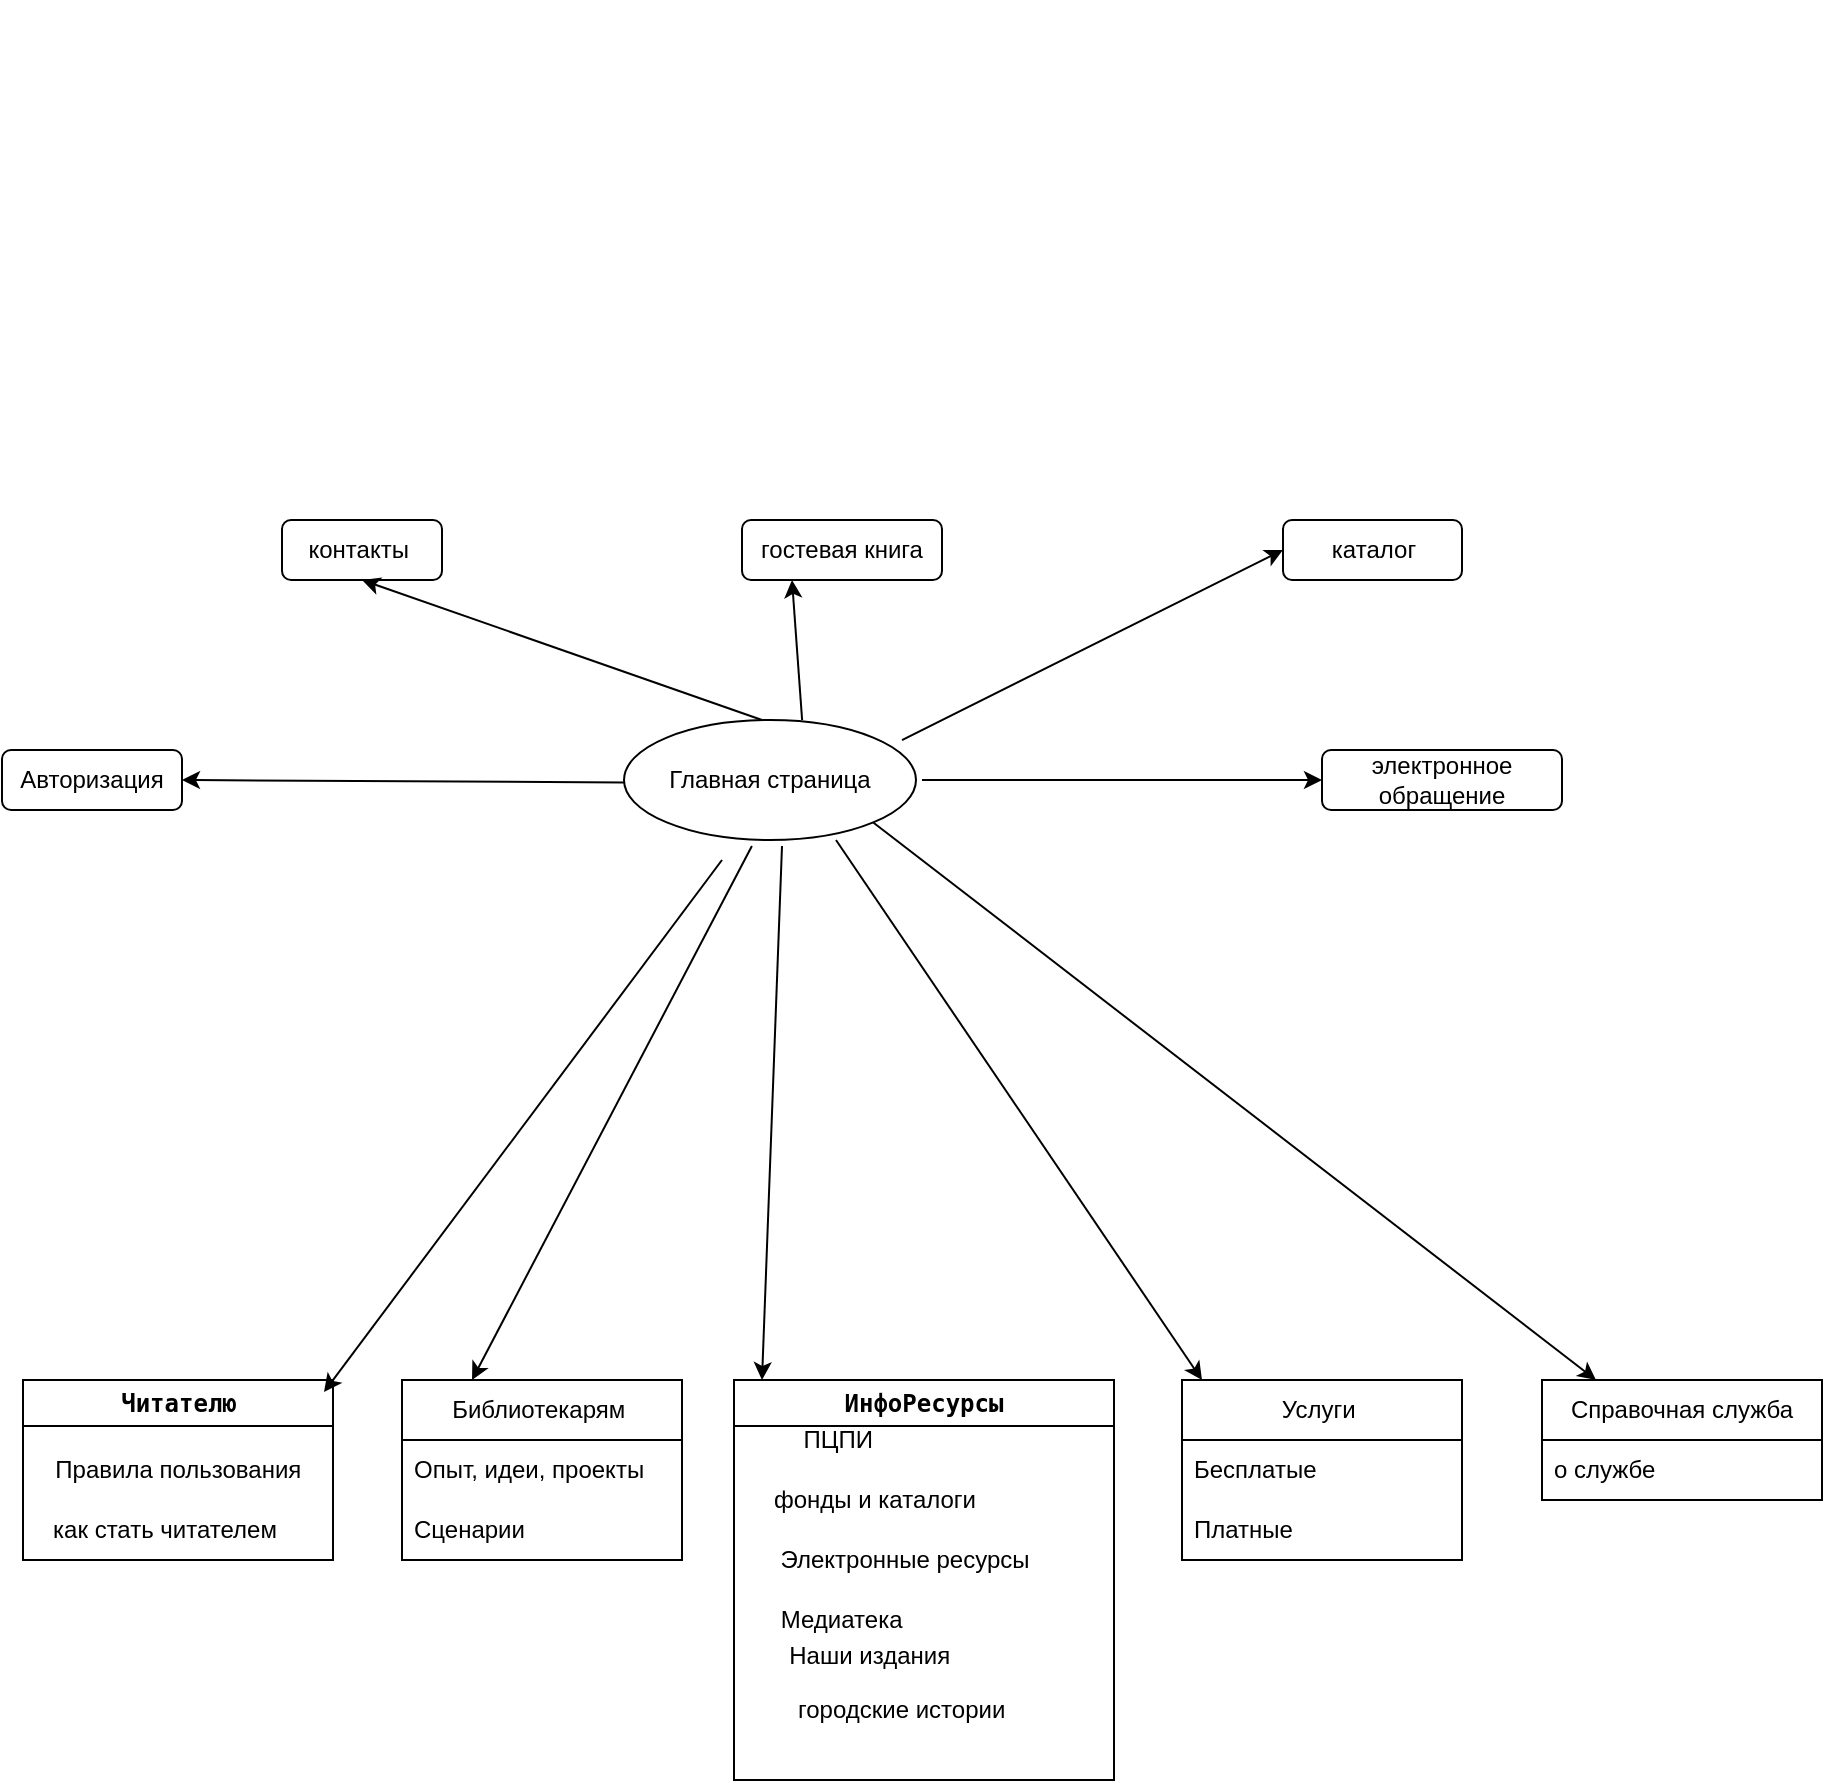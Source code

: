 <mxfile version="22.0.5" type="device">
  <diagram name="Страница — 1" id="V0PePd5dMTHAmBNz2qRy">
    <mxGraphModel dx="1434" dy="1959" grid="1" gridSize="10" guides="1" tooltips="1" connect="1" arrows="1" fold="1" page="1" pageScale="1" pageWidth="827" pageHeight="1169" math="0" shadow="0">
      <root>
        <mxCell id="0" />
        <mxCell id="1" parent="0" />
        <mxCell id="4dfMgoL2NVqbDen_ZrTw-21" value="Библиотекарям&amp;nbsp;" style="swimlane;fontStyle=0;childLayout=stackLayout;horizontal=1;startSize=30;horizontalStack=0;resizeParent=1;resizeParentMax=0;resizeLast=0;collapsible=1;marginBottom=0;whiteSpace=wrap;html=1;" vertex="1" parent="1">
          <mxGeometry x="230" width="140" height="90" as="geometry" />
        </mxCell>
        <mxCell id="4dfMgoL2NVqbDen_ZrTw-22" value="Опыт, идеи, проекты" style="text;strokeColor=none;fillColor=none;align=left;verticalAlign=middle;spacingLeft=4;spacingRight=4;overflow=hidden;points=[[0,0.5],[1,0.5]];portConstraint=eastwest;rotatable=0;whiteSpace=wrap;html=1;" vertex="1" parent="4dfMgoL2NVqbDen_ZrTw-21">
          <mxGeometry y="30" width="140" height="30" as="geometry" />
        </mxCell>
        <mxCell id="4dfMgoL2NVqbDen_ZrTw-23" value="Сценарии" style="text;strokeColor=none;fillColor=none;align=left;verticalAlign=middle;spacingLeft=4;spacingRight=4;overflow=hidden;points=[[0,0.5],[1,0.5]];portConstraint=eastwest;rotatable=0;whiteSpace=wrap;html=1;" vertex="1" parent="4dfMgoL2NVqbDen_ZrTw-21">
          <mxGeometry y="60" width="140" height="30" as="geometry" />
        </mxCell>
        <mxCell id="4dfMgoL2NVqbDen_ZrTw-34" value="&lt;pre&gt;Читателю&lt;/pre&gt;" style="swimlane;whiteSpace=wrap;html=1;" vertex="1" parent="1">
          <mxGeometry x="40.5" width="155" height="90" as="geometry" />
        </mxCell>
        <mxCell id="4dfMgoL2NVqbDen_ZrTw-37" value="как стать читателем" style="text;html=1;align=center;verticalAlign=middle;resizable=0;points=[];autosize=1;strokeColor=none;fillColor=none;" vertex="1" parent="4dfMgoL2NVqbDen_ZrTw-34">
          <mxGeometry y="60" width="140" height="30" as="geometry" />
        </mxCell>
        <mxCell id="4dfMgoL2NVqbDen_ZrTw-35" value="Правила пользования&amp;nbsp;&amp;nbsp;" style="text;html=1;align=center;verticalAlign=middle;resizable=0;points=[];autosize=1;strokeColor=none;fillColor=none;" vertex="1" parent="4dfMgoL2NVqbDen_ZrTw-34">
          <mxGeometry x="5" y="30" width="150" height="30" as="geometry" />
        </mxCell>
        <mxCell id="4dfMgoL2NVqbDen_ZrTw-47" value="Услуги&amp;nbsp;" style="swimlane;fontStyle=0;childLayout=stackLayout;horizontal=1;startSize=30;horizontalStack=0;resizeParent=1;resizeParentMax=0;resizeLast=0;collapsible=1;marginBottom=0;whiteSpace=wrap;html=1;" vertex="1" parent="1">
          <mxGeometry x="620" width="140" height="90" as="geometry" />
        </mxCell>
        <mxCell id="4dfMgoL2NVqbDen_ZrTw-48" value="Бесплатые" style="text;strokeColor=none;fillColor=none;align=left;verticalAlign=middle;spacingLeft=4;spacingRight=4;overflow=hidden;points=[[0,0.5],[1,0.5]];portConstraint=eastwest;rotatable=0;whiteSpace=wrap;html=1;" vertex="1" parent="4dfMgoL2NVqbDen_ZrTw-47">
          <mxGeometry y="30" width="140" height="30" as="geometry" />
        </mxCell>
        <mxCell id="4dfMgoL2NVqbDen_ZrTw-49" value="Платные&amp;nbsp;" style="text;strokeColor=none;fillColor=none;align=left;verticalAlign=middle;spacingLeft=4;spacingRight=4;overflow=hidden;points=[[0,0.5],[1,0.5]];portConstraint=eastwest;rotatable=0;whiteSpace=wrap;html=1;" vertex="1" parent="4dfMgoL2NVqbDen_ZrTw-47">
          <mxGeometry y="60" width="140" height="30" as="geometry" />
        </mxCell>
        <mxCell id="4dfMgoL2NVqbDen_ZrTw-38" value="&lt;pre&gt;ИнфоРесурсы&lt;/pre&gt;" style="swimlane;whiteSpace=wrap;html=1;container=0;" vertex="1" parent="1">
          <mxGeometry x="396" width="190" height="200" as="geometry" />
        </mxCell>
        <mxCell id="4dfMgoL2NVqbDen_ZrTw-44" value="&amp;nbsp; &amp;nbsp; &amp;nbsp; &amp;nbsp; &amp;nbsp; &amp;nbsp; &amp;nbsp; &amp;nbsp; &amp;nbsp; &amp;nbsp; &amp;nbsp;Наши издания&amp;nbsp;" style="text;html=1;align=center;verticalAlign=middle;resizable=0;points=[];autosize=1;strokeColor=none;fillColor=none;" vertex="1" parent="4dfMgoL2NVqbDen_ZrTw-38">
          <mxGeometry x="-56" y="123" width="180" height="30" as="geometry" />
        </mxCell>
        <mxCell id="4dfMgoL2NVqbDen_ZrTw-45" value="Медиатека&amp;nbsp;" style="text;html=1;align=center;verticalAlign=middle;resizable=0;points=[];autosize=1;strokeColor=none;fillColor=none;container=0;" vertex="1" parent="4dfMgoL2NVqbDen_ZrTw-38">
          <mxGeometry x="10" y="105" width="90" height="30" as="geometry" />
        </mxCell>
        <mxCell id="4dfMgoL2NVqbDen_ZrTw-40" value="&amp;nbsp;ПЦПИ" style="text;html=1;align=center;verticalAlign=middle;resizable=0;points=[];autosize=1;strokeColor=none;fillColor=none;container=0;" vertex="1" parent="4dfMgoL2NVqbDen_ZrTw-38">
          <mxGeometry x="20" y="15" width="60" height="30" as="geometry" />
        </mxCell>
        <mxCell id="4dfMgoL2NVqbDen_ZrTw-43" value="Электронные ресурсы" style="text;html=1;align=center;verticalAlign=middle;resizable=0;points=[];autosize=1;strokeColor=none;fillColor=none;container=0;" vertex="1" parent="4dfMgoL2NVqbDen_ZrTw-38">
          <mxGeometry x="10" y="75" width="150" height="30" as="geometry" />
        </mxCell>
        <mxCell id="4dfMgoL2NVqbDen_ZrTw-46" value="городские истории&amp;nbsp;" style="text;html=1;align=center;verticalAlign=middle;resizable=0;points=[];autosize=1;strokeColor=none;fillColor=none;container=0;" vertex="1" parent="4dfMgoL2NVqbDen_ZrTw-38">
          <mxGeometry x="20" y="150" width="130" height="30" as="geometry" />
        </mxCell>
        <mxCell id="4dfMgoL2NVqbDen_ZrTw-42" value="фонды и каталоги" style="text;html=1;align=center;verticalAlign=middle;resizable=0;points=[];autosize=1;strokeColor=none;fillColor=none;" vertex="1" parent="4dfMgoL2NVqbDen_ZrTw-38">
          <mxGeometry x="10" y="45" width="120" height="30" as="geometry" />
        </mxCell>
        <mxCell id="4dfMgoL2NVqbDen_ZrTw-63" value="Справочная служба" style="swimlane;fontStyle=0;childLayout=stackLayout;horizontal=1;startSize=30;horizontalStack=0;resizeParent=1;resizeParentMax=0;resizeLast=0;collapsible=1;marginBottom=0;whiteSpace=wrap;html=1;" vertex="1" parent="1">
          <mxGeometry x="800" width="140" height="60" as="geometry" />
        </mxCell>
        <mxCell id="4dfMgoL2NVqbDen_ZrTw-64" value="о службе&amp;nbsp;" style="text;strokeColor=none;fillColor=none;align=left;verticalAlign=middle;spacingLeft=4;spacingRight=4;overflow=hidden;points=[[0,0.5],[1,0.5]];portConstraint=eastwest;rotatable=0;whiteSpace=wrap;html=1;" vertex="1" parent="4dfMgoL2NVqbDen_ZrTw-63">
          <mxGeometry y="30" width="140" height="30" as="geometry" />
        </mxCell>
        <mxCell id="4dfMgoL2NVqbDen_ZrTw-96" value="" style="group" vertex="1" connectable="0" parent="1">
          <mxGeometry x="30" y="-690" width="670" height="90" as="geometry" />
        </mxCell>
        <mxCell id="4dfMgoL2NVqbDen_ZrTw-67" value="контакты&amp;nbsp;" style="rounded=1;whiteSpace=wrap;html=1;" vertex="1" parent="4dfMgoL2NVqbDen_ZrTw-96">
          <mxGeometry x="140" y="260" width="80" height="30" as="geometry" />
        </mxCell>
        <mxCell id="4dfMgoL2NVqbDen_ZrTw-16" value="электронное обращение" style="rounded=1;whiteSpace=wrap;html=1;" vertex="1" parent="1">
          <mxGeometry x="690" y="-315" width="120" height="30" as="geometry" />
        </mxCell>
        <mxCell id="4dfMgoL2NVqbDen_ZrTw-68" value="гостевая книга" style="rounded=1;whiteSpace=wrap;html=1;" vertex="1" parent="1">
          <mxGeometry x="400" y="-430" width="100" height="30" as="geometry" />
        </mxCell>
        <mxCell id="4dfMgoL2NVqbDen_ZrTw-1" value="&lt;font style=&quot;vertical-align: inherit;&quot;&gt;&lt;font style=&quot;vertical-align: inherit;&quot;&gt;Главная страница&lt;/font&gt;&lt;/font&gt;" style="ellipse;whiteSpace=wrap;html=1;" vertex="1" parent="1">
          <mxGeometry x="341" y="-330" width="146" height="60" as="geometry" />
        </mxCell>
        <mxCell id="4dfMgoL2NVqbDen_ZrTw-98" value="" style="endArrow=classic;html=1;rounded=0;exitX=0.034;exitY=0.667;exitDx=0;exitDy=0;exitPerimeter=0;entryX=1;entryY=0.5;entryDx=0;entryDy=0;" edge="1" parent="1" target="4dfMgoL2NVqbDen_ZrTw-84">
          <mxGeometry width="50" height="50" relative="1" as="geometry">
            <mxPoint x="341.004" y="-298.74" as="sourcePoint" />
            <mxPoint x="125.54" y="-301.26" as="targetPoint" />
          </mxGeometry>
        </mxCell>
        <mxCell id="4dfMgoL2NVqbDen_ZrTw-99" value="" style="endArrow=classic;html=1;rounded=0;exitX=0.438;exitY=1.05;exitDx=0;exitDy=0;exitPerimeter=0;entryX=0.25;entryY=0;entryDx=0;entryDy=0;" edge="1" parent="1" source="4dfMgoL2NVqbDen_ZrTw-1" target="4dfMgoL2NVqbDen_ZrTw-21">
          <mxGeometry width="50" height="50" relative="1" as="geometry">
            <mxPoint x="390" y="-260" as="sourcePoint" />
            <mxPoint x="193" y="6" as="targetPoint" />
          </mxGeometry>
        </mxCell>
        <mxCell id="4dfMgoL2NVqbDen_ZrTw-100" value="" style="endArrow=classic;html=1;rounded=0;entryX=0.25;entryY=0;entryDx=0;entryDy=0;" edge="1" parent="1">
          <mxGeometry width="50" height="50" relative="1" as="geometry">
            <mxPoint x="420" y="-267" as="sourcePoint" />
            <mxPoint x="410" as="targetPoint" />
          </mxGeometry>
        </mxCell>
        <mxCell id="4dfMgoL2NVqbDen_ZrTw-101" value="" style="endArrow=classic;html=1;rounded=0;entryX=0.25;entryY=0;entryDx=0;entryDy=0;exitX=0.726;exitY=1;exitDx=0;exitDy=0;exitPerimeter=0;" edge="1" parent="1" source="4dfMgoL2NVqbDen_ZrTw-1">
          <mxGeometry width="50" height="50" relative="1" as="geometry">
            <mxPoint x="640" y="-267" as="sourcePoint" />
            <mxPoint x="630" as="targetPoint" />
          </mxGeometry>
        </mxCell>
        <mxCell id="4dfMgoL2NVqbDen_ZrTw-102" value="" style="endArrow=classic;html=1;rounded=0;entryX=0.25;entryY=0;entryDx=0;entryDy=0;exitX=1;exitY=1;exitDx=0;exitDy=0;" edge="1" parent="1" source="4dfMgoL2NVqbDen_ZrTw-1">
          <mxGeometry width="50" height="50" relative="1" as="geometry">
            <mxPoint x="644" y="-270" as="sourcePoint" />
            <mxPoint x="827" as="targetPoint" />
          </mxGeometry>
        </mxCell>
        <mxCell id="4dfMgoL2NVqbDen_ZrTw-108" value="каталог" style="rounded=1;whiteSpace=wrap;html=1;" vertex="1" parent="1">
          <mxGeometry x="670.5" y="-430" width="89.5" height="30" as="geometry" />
        </mxCell>
        <mxCell id="4dfMgoL2NVqbDen_ZrTw-114" value="" style="endArrow=classic;html=1;rounded=0;exitX=0.952;exitY=0.167;exitDx=0;exitDy=0;entryX=0;entryY=0.5;entryDx=0;entryDy=0;exitPerimeter=0;" edge="1" parent="1" source="4dfMgoL2NVqbDen_ZrTw-1" target="4dfMgoL2NVqbDen_ZrTw-108">
          <mxGeometry width="50" height="50" relative="1" as="geometry">
            <mxPoint x="390" y="-260" as="sourcePoint" />
            <mxPoint x="570" y="-300" as="targetPoint" />
          </mxGeometry>
        </mxCell>
        <mxCell id="4dfMgoL2NVqbDen_ZrTw-115" value="" style="endArrow=classic;html=1;rounded=0;exitX=0.267;exitY=1;exitDx=0;exitDy=0;exitPerimeter=0;entryX=0.906;entryY=-0.044;entryDx=0;entryDy=0;entryPerimeter=0;" edge="1" parent="1">
          <mxGeometry width="50" height="50" relative="1" as="geometry">
            <mxPoint x="390" y="-260" as="sourcePoint" />
            <mxPoint x="191" y="6" as="targetPoint" />
          </mxGeometry>
        </mxCell>
        <mxCell id="4dfMgoL2NVqbDen_ZrTw-84" value="Авторизация" style="rounded=1;whiteSpace=wrap;html=1;" vertex="1" parent="1">
          <mxGeometry x="30" y="-315" width="90" height="30" as="geometry" />
        </mxCell>
        <mxCell id="4dfMgoL2NVqbDen_ZrTw-117" value="" style="endArrow=classic;html=1;rounded=0;entryX=0.5;entryY=1;entryDx=0;entryDy=0;" edge="1" parent="1" target="4dfMgoL2NVqbDen_ZrTw-67">
          <mxGeometry width="50" height="50" relative="1" as="geometry">
            <mxPoint x="410" y="-330" as="sourcePoint" />
            <mxPoint x="130" y="-320" as="targetPoint" />
          </mxGeometry>
        </mxCell>
        <mxCell id="4dfMgoL2NVqbDen_ZrTw-118" value="" style="endArrow=classic;html=1;rounded=0;" edge="1" parent="1" target="4dfMgoL2NVqbDen_ZrTw-16">
          <mxGeometry width="50" height="50" relative="1" as="geometry">
            <mxPoint x="490" y="-300" as="sourcePoint" />
            <mxPoint x="620" y="-370" as="targetPoint" />
          </mxGeometry>
        </mxCell>
        <mxCell id="4dfMgoL2NVqbDen_ZrTw-119" value="" style="endArrow=classic;html=1;rounded=0;entryX=0.25;entryY=1;entryDx=0;entryDy=0;exitX=0.61;exitY=0;exitDx=0;exitDy=0;exitPerimeter=0;" edge="1" parent="1" source="4dfMgoL2NVqbDen_ZrTw-1" target="4dfMgoL2NVqbDen_ZrTw-68">
          <mxGeometry width="50" height="50" relative="1" as="geometry">
            <mxPoint x="440" y="-320" as="sourcePoint" />
            <mxPoint x="490" y="-410" as="targetPoint" />
          </mxGeometry>
        </mxCell>
      </root>
    </mxGraphModel>
  </diagram>
</mxfile>
